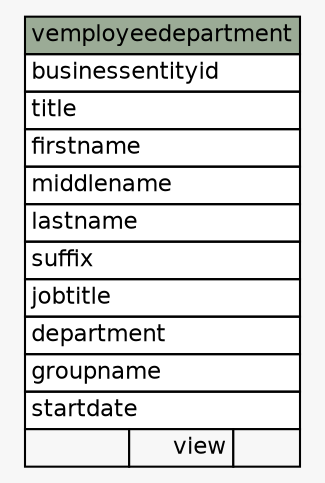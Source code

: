 // dot 2.40.1 on Linux 5.4.0-80-generic
// SchemaSpy rev 590
digraph "vemployeedepartment" {
  graph [
    rankdir="RL"
    bgcolor="#f7f7f7"
    nodesep="0.18"
    ranksep="0.46"
    fontname="Helvetica"
    fontsize="11"
  ];
  node [
    fontname="Helvetica"
    fontsize="11"
    shape="plaintext"
  ];
  edge [
    arrowsize="0.8"
  ];
  "vemployeedepartment" [
    label=<
    <TABLE BORDER="0" CELLBORDER="1" CELLSPACING="0" BGCOLOR="#ffffff">
      <TR><TD COLSPAN="3" BGCOLOR="#9bab96" ALIGN="CENTER">vemployeedepartment</TD></TR>
      <TR><TD PORT="businessentityid" COLSPAN="3" ALIGN="LEFT">businessentityid</TD></TR>
      <TR><TD PORT="title" COLSPAN="3" ALIGN="LEFT">title</TD></TR>
      <TR><TD PORT="firstname" COLSPAN="3" ALIGN="LEFT">firstname</TD></TR>
      <TR><TD PORT="middlename" COLSPAN="3" ALIGN="LEFT">middlename</TD></TR>
      <TR><TD PORT="lastname" COLSPAN="3" ALIGN="LEFT">lastname</TD></TR>
      <TR><TD PORT="suffix" COLSPAN="3" ALIGN="LEFT">suffix</TD></TR>
      <TR><TD PORT="jobtitle" COLSPAN="3" ALIGN="LEFT">jobtitle</TD></TR>
      <TR><TD PORT="department" COLSPAN="3" ALIGN="LEFT">department</TD></TR>
      <TR><TD PORT="groupname" COLSPAN="3" ALIGN="LEFT">groupname</TD></TR>
      <TR><TD PORT="startdate" COLSPAN="3" ALIGN="LEFT">startdate</TD></TR>
      <TR><TD ALIGN="LEFT" BGCOLOR="#f7f7f7">  </TD><TD ALIGN="RIGHT" BGCOLOR="#f7f7f7">view</TD><TD ALIGN="RIGHT" BGCOLOR="#f7f7f7">  </TD></TR>
    </TABLE>>
    URL="tables/vemployeedepartment.html"
    tooltip="vemployeedepartment"
  ];
}
